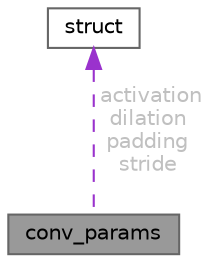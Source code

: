 digraph "conv_params"
{
 // LATEX_PDF_SIZE
  bgcolor="transparent";
  edge [fontname=Helvetica,fontsize=10,labelfontname=Helvetica,labelfontsize=10];
  node [fontname=Helvetica,fontsize=10,shape=box,height=0.2,width=0.4];
  Node1 [id="Node000001",label="conv_params",height=0.2,width=0.4,color="gray40", fillcolor="grey60", style="filled", fontcolor="black",tooltip="params specific to convolution 2d"];
  Node2 -> Node1 [id="edge2_Node000001_Node000002",dir="back",color="darkorchid3",style="dashed",tooltip=" ",label=" activation\ndilation\npadding\nstride",fontcolor="grey" ];
  Node2 [id="Node000002",label="struct",height=0.2,width=0.4,color="gray40", fillcolor="white", style="filled",tooltip=" "];
}
